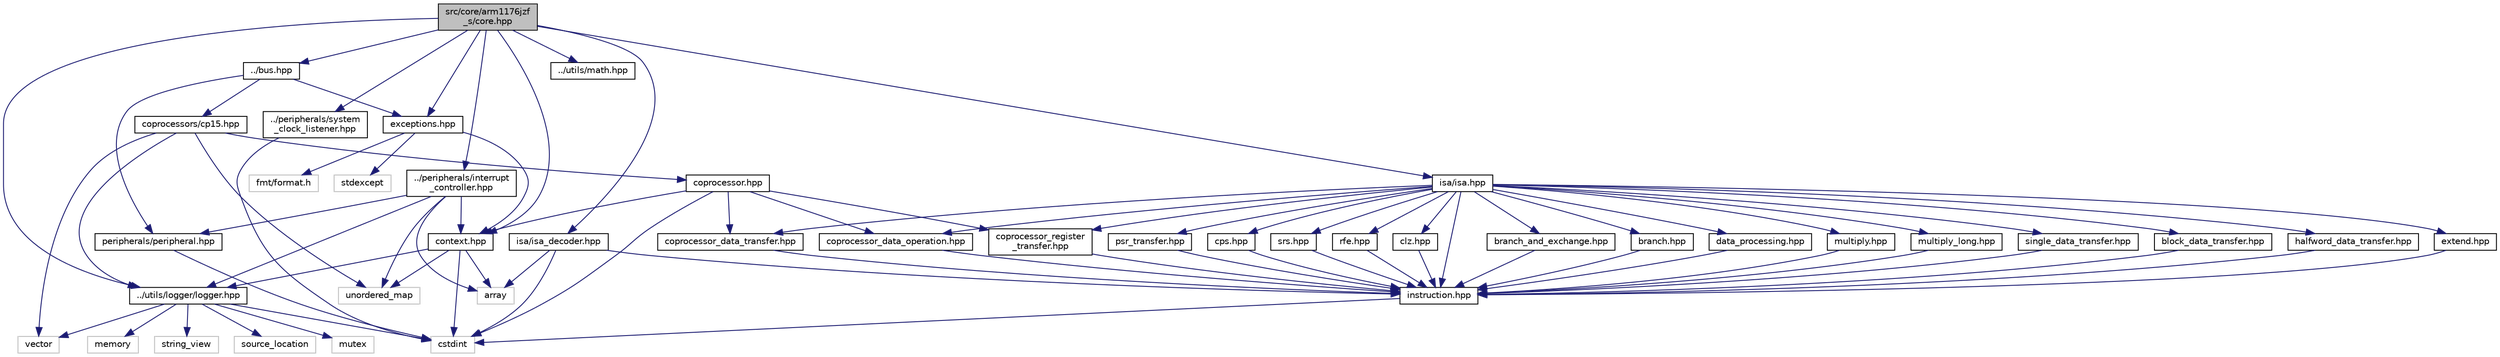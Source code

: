 digraph "src/core/arm1176jzf_s/core.hpp"
{
 // LATEX_PDF_SIZE
  bgcolor="transparent";
  edge [fontname="Helvetica",fontsize="10",labelfontname="Helvetica",labelfontsize="10"];
  node [fontname="Helvetica",fontsize="10",shape=record];
  Node1 [label="src/core/arm1176jzf\l_s/core.hpp",height=0.2,width=0.4,color="black", fillcolor="grey75", style="filled", fontcolor="black",tooltip="This file defines a class that represents a CPU core (arm1176jzf_s)."];
  Node1 -> Node2 [color="midnightblue",fontsize="10",style="solid",fontname="Helvetica"];
  Node2 [label="context.hpp",height=0.2,width=0.4,color="black",URL="$context_8hpp.html",tooltip=" "];
  Node2 -> Node3 [color="midnightblue",fontsize="10",style="solid",fontname="Helvetica"];
  Node3 [label="array",height=0.2,width=0.4,color="grey75",tooltip=" "];
  Node2 -> Node4 [color="midnightblue",fontsize="10",style="solid",fontname="Helvetica"];
  Node4 [label="cstdint",height=0.2,width=0.4,color="grey75",tooltip=" "];
  Node2 -> Node5 [color="midnightblue",fontsize="10",style="solid",fontname="Helvetica"];
  Node5 [label="unordered_map",height=0.2,width=0.4,color="grey75",tooltip=" "];
  Node2 -> Node6 [color="midnightblue",fontsize="10",style="solid",fontname="Helvetica"];
  Node6 [label="../utils/logger/logger.hpp",height=0.2,width=0.4,color="black",URL="$logger_8hpp.html",tooltip=" "];
  Node6 -> Node7 [color="midnightblue",fontsize="10",style="solid",fontname="Helvetica"];
  Node7 [label="mutex",height=0.2,width=0.4,color="grey75",tooltip=" "];
  Node6 -> Node8 [color="midnightblue",fontsize="10",style="solid",fontname="Helvetica"];
  Node8 [label="vector",height=0.2,width=0.4,color="grey75",tooltip=" "];
  Node6 -> Node9 [color="midnightblue",fontsize="10",style="solid",fontname="Helvetica"];
  Node9 [label="memory",height=0.2,width=0.4,color="grey75",tooltip=" "];
  Node6 -> Node4 [color="midnightblue",fontsize="10",style="solid",fontname="Helvetica"];
  Node6 -> Node10 [color="midnightblue",fontsize="10",style="solid",fontname="Helvetica"];
  Node10 [label="string_view",height=0.2,width=0.4,color="grey75",tooltip=" "];
  Node6 -> Node11 [color="midnightblue",fontsize="10",style="solid",fontname="Helvetica"];
  Node11 [label="source_location",height=0.2,width=0.4,color="grey75",tooltip=" "];
  Node1 -> Node12 [color="midnightblue",fontsize="10",style="solid",fontname="Helvetica"];
  Node12 [label="exceptions.hpp",height=0.2,width=0.4,color="black",URL="$exceptions_8hpp.html",tooltip=" "];
  Node12 -> Node13 [color="midnightblue",fontsize="10",style="solid",fontname="Helvetica"];
  Node13 [label="stdexcept",height=0.2,width=0.4,color="grey75",tooltip=" "];
  Node12 -> Node14 [color="midnightblue",fontsize="10",style="solid",fontname="Helvetica"];
  Node14 [label="fmt/format.h",height=0.2,width=0.4,color="grey75",tooltip=" "];
  Node12 -> Node2 [color="midnightblue",fontsize="10",style="solid",fontname="Helvetica"];
  Node1 -> Node15 [color="midnightblue",fontsize="10",style="solid",fontname="Helvetica"];
  Node15 [label="isa/isa.hpp",height=0.2,width=0.4,color="black",URL="$isa_8hpp.html",tooltip=" "];
  Node15 -> Node16 [color="midnightblue",fontsize="10",style="solid",fontname="Helvetica"];
  Node16 [label="instruction.hpp",height=0.2,width=0.4,color="black",URL="$instruction_8hpp.html",tooltip=" "];
  Node16 -> Node4 [color="midnightblue",fontsize="10",style="solid",fontname="Helvetica"];
  Node15 -> Node17 [color="midnightblue",fontsize="10",style="solid",fontname="Helvetica"];
  Node17 [label="branch_and_exchange.hpp",height=0.2,width=0.4,color="black",URL="$branch__and__exchange_8hpp.html",tooltip=" "];
  Node17 -> Node16 [color="midnightblue",fontsize="10",style="solid",fontname="Helvetica"];
  Node15 -> Node18 [color="midnightblue",fontsize="10",style="solid",fontname="Helvetica"];
  Node18 [label="branch.hpp",height=0.2,width=0.4,color="black",URL="$branch_8hpp.html",tooltip=" "];
  Node18 -> Node16 [color="midnightblue",fontsize="10",style="solid",fontname="Helvetica"];
  Node15 -> Node19 [color="midnightblue",fontsize="10",style="solid",fontname="Helvetica"];
  Node19 [label="data_processing.hpp",height=0.2,width=0.4,color="black",URL="$data__processing_8hpp.html",tooltip=" "];
  Node19 -> Node16 [color="midnightblue",fontsize="10",style="solid",fontname="Helvetica"];
  Node15 -> Node20 [color="midnightblue",fontsize="10",style="solid",fontname="Helvetica"];
  Node20 [label="multiply.hpp",height=0.2,width=0.4,color="black",URL="$multiply_8hpp.html",tooltip=" "];
  Node20 -> Node16 [color="midnightblue",fontsize="10",style="solid",fontname="Helvetica"];
  Node15 -> Node21 [color="midnightblue",fontsize="10",style="solid",fontname="Helvetica"];
  Node21 [label="multiply_long.hpp",height=0.2,width=0.4,color="black",URL="$multiply__long_8hpp.html",tooltip=" "];
  Node21 -> Node16 [color="midnightblue",fontsize="10",style="solid",fontname="Helvetica"];
  Node15 -> Node22 [color="midnightblue",fontsize="10",style="solid",fontname="Helvetica"];
  Node22 [label="single_data_transfer.hpp",height=0.2,width=0.4,color="black",URL="$single__data__transfer_8hpp.html",tooltip=" "];
  Node22 -> Node16 [color="midnightblue",fontsize="10",style="solid",fontname="Helvetica"];
  Node15 -> Node23 [color="midnightblue",fontsize="10",style="solid",fontname="Helvetica"];
  Node23 [label="block_data_transfer.hpp",height=0.2,width=0.4,color="black",URL="$block__data__transfer_8hpp.html",tooltip=" "];
  Node23 -> Node16 [color="midnightblue",fontsize="10",style="solid",fontname="Helvetica"];
  Node15 -> Node24 [color="midnightblue",fontsize="10",style="solid",fontname="Helvetica"];
  Node24 [label="halfword_data_transfer.hpp",height=0.2,width=0.4,color="black",URL="$halfword__data__transfer_8hpp.html",tooltip=" "];
  Node24 -> Node16 [color="midnightblue",fontsize="10",style="solid",fontname="Helvetica"];
  Node15 -> Node25 [color="midnightblue",fontsize="10",style="solid",fontname="Helvetica"];
  Node25 [label="extend.hpp",height=0.2,width=0.4,color="black",URL="$extend_8hpp.html",tooltip=" "];
  Node25 -> Node16 [color="midnightblue",fontsize="10",style="solid",fontname="Helvetica"];
  Node15 -> Node26 [color="midnightblue",fontsize="10",style="solid",fontname="Helvetica"];
  Node26 [label="psr_transfer.hpp",height=0.2,width=0.4,color="black",URL="$psr__transfer_8hpp.html",tooltip=" "];
  Node26 -> Node16 [color="midnightblue",fontsize="10",style="solid",fontname="Helvetica"];
  Node15 -> Node27 [color="midnightblue",fontsize="10",style="solid",fontname="Helvetica"];
  Node27 [label="cps.hpp",height=0.2,width=0.4,color="black",URL="$cps_8hpp.html",tooltip=" "];
  Node27 -> Node16 [color="midnightblue",fontsize="10",style="solid",fontname="Helvetica"];
  Node15 -> Node28 [color="midnightblue",fontsize="10",style="solid",fontname="Helvetica"];
  Node28 [label="coprocessor_register\l_transfer.hpp",height=0.2,width=0.4,color="black",URL="$coprocessor__register__transfer_8hpp.html",tooltip=" "];
  Node28 -> Node16 [color="midnightblue",fontsize="10",style="solid",fontname="Helvetica"];
  Node15 -> Node29 [color="midnightblue",fontsize="10",style="solid",fontname="Helvetica"];
  Node29 [label="coprocessor_data_transfer.hpp",height=0.2,width=0.4,color="black",URL="$coprocessor__data__transfer_8hpp.html",tooltip=" "];
  Node29 -> Node16 [color="midnightblue",fontsize="10",style="solid",fontname="Helvetica"];
  Node15 -> Node30 [color="midnightblue",fontsize="10",style="solid",fontname="Helvetica"];
  Node30 [label="coprocessor_data_operation.hpp",height=0.2,width=0.4,color="black",URL="$coprocessor__data__operation_8hpp.html",tooltip=" "];
  Node30 -> Node16 [color="midnightblue",fontsize="10",style="solid",fontname="Helvetica"];
  Node15 -> Node31 [color="midnightblue",fontsize="10",style="solid",fontname="Helvetica"];
  Node31 [label="srs.hpp",height=0.2,width=0.4,color="black",URL="$srs_8hpp.html",tooltip=" "];
  Node31 -> Node16 [color="midnightblue",fontsize="10",style="solid",fontname="Helvetica"];
  Node15 -> Node32 [color="midnightblue",fontsize="10",style="solid",fontname="Helvetica"];
  Node32 [label="rfe.hpp",height=0.2,width=0.4,color="black",URL="$rfe_8hpp.html",tooltip=" "];
  Node32 -> Node16 [color="midnightblue",fontsize="10",style="solid",fontname="Helvetica"];
  Node15 -> Node33 [color="midnightblue",fontsize="10",style="solid",fontname="Helvetica"];
  Node33 [label="clz.hpp",height=0.2,width=0.4,color="black",URL="$clz_8hpp.html",tooltip=" "];
  Node33 -> Node16 [color="midnightblue",fontsize="10",style="solid",fontname="Helvetica"];
  Node1 -> Node34 [color="midnightblue",fontsize="10",style="solid",fontname="Helvetica"];
  Node34 [label="isa/isa_decoder.hpp",height=0.2,width=0.4,color="black",URL="$isa__decoder_8hpp.html",tooltip=" "];
  Node34 -> Node3 [color="midnightblue",fontsize="10",style="solid",fontname="Helvetica"];
  Node34 -> Node4 [color="midnightblue",fontsize="10",style="solid",fontname="Helvetica"];
  Node34 -> Node16 [color="midnightblue",fontsize="10",style="solid",fontname="Helvetica"];
  Node1 -> Node35 [color="midnightblue",fontsize="10",style="solid",fontname="Helvetica"];
  Node35 [label="../bus.hpp",height=0.2,width=0.4,color="black",URL="$bus_8hpp.html",tooltip="This file defines an interface the CPU uses to access different memory-mapped peripherals."];
  Node35 -> Node36 [color="midnightblue",fontsize="10",style="solid",fontname="Helvetica"];
  Node36 [label="coprocessors/cp15.hpp",height=0.2,width=0.4,color="black",URL="$cp15_8hpp.html",tooltip=" "];
  Node36 -> Node8 [color="midnightblue",fontsize="10",style="solid",fontname="Helvetica"];
  Node36 -> Node5 [color="midnightblue",fontsize="10",style="solid",fontname="Helvetica"];
  Node36 -> Node37 [color="midnightblue",fontsize="10",style="solid",fontname="Helvetica"];
  Node37 [label="coprocessor.hpp",height=0.2,width=0.4,color="black",URL="$coprocessor_8hpp.html",tooltip=" "];
  Node37 -> Node4 [color="midnightblue",fontsize="10",style="solid",fontname="Helvetica"];
  Node37 -> Node2 [color="midnightblue",fontsize="10",style="solid",fontname="Helvetica"];
  Node37 -> Node28 [color="midnightblue",fontsize="10",style="solid",fontname="Helvetica"];
  Node37 -> Node29 [color="midnightblue",fontsize="10",style="solid",fontname="Helvetica"];
  Node37 -> Node30 [color="midnightblue",fontsize="10",style="solid",fontname="Helvetica"];
  Node36 -> Node6 [color="midnightblue",fontsize="10",style="solid",fontname="Helvetica"];
  Node35 -> Node38 [color="midnightblue",fontsize="10",style="solid",fontname="Helvetica"];
  Node38 [label="peripherals/peripheral.hpp",height=0.2,width=0.4,color="black",URL="$peripheral_8hpp.html",tooltip=" "];
  Node38 -> Node4 [color="midnightblue",fontsize="10",style="solid",fontname="Helvetica"];
  Node35 -> Node12 [color="midnightblue",fontsize="10",style="solid",fontname="Helvetica"];
  Node1 -> Node39 [color="midnightblue",fontsize="10",style="solid",fontname="Helvetica"];
  Node39 [label="../utils/math.hpp",height=0.2,width=0.4,color="black",URL="$math_8hpp.html",tooltip="This file defines and implements a variety of handy helper functions that are used throughout the pro..."];
  Node1 -> Node6 [color="midnightblue",fontsize="10",style="solid",fontname="Helvetica"];
  Node1 -> Node40 [color="midnightblue",fontsize="10",style="solid",fontname="Helvetica"];
  Node40 [label="../peripherals/interrupt\l_controller.hpp",height=0.2,width=0.4,color="black",URL="$interrupt__controller_8hpp.html",tooltip=" "];
  Node40 -> Node3 [color="midnightblue",fontsize="10",style="solid",fontname="Helvetica"];
  Node40 -> Node5 [color="midnightblue",fontsize="10",style="solid",fontname="Helvetica"];
  Node40 -> Node38 [color="midnightblue",fontsize="10",style="solid",fontname="Helvetica"];
  Node40 -> Node2 [color="midnightblue",fontsize="10",style="solid",fontname="Helvetica"];
  Node40 -> Node6 [color="midnightblue",fontsize="10",style="solid",fontname="Helvetica"];
  Node1 -> Node41 [color="midnightblue",fontsize="10",style="solid",fontname="Helvetica"];
  Node41 [label="../peripherals/system\l_clock_listener.hpp",height=0.2,width=0.4,color="black",URL="$system__clock__listener_8hpp.html",tooltip=" "];
  Node41 -> Node4 [color="midnightblue",fontsize="10",style="solid",fontname="Helvetica"];
}
